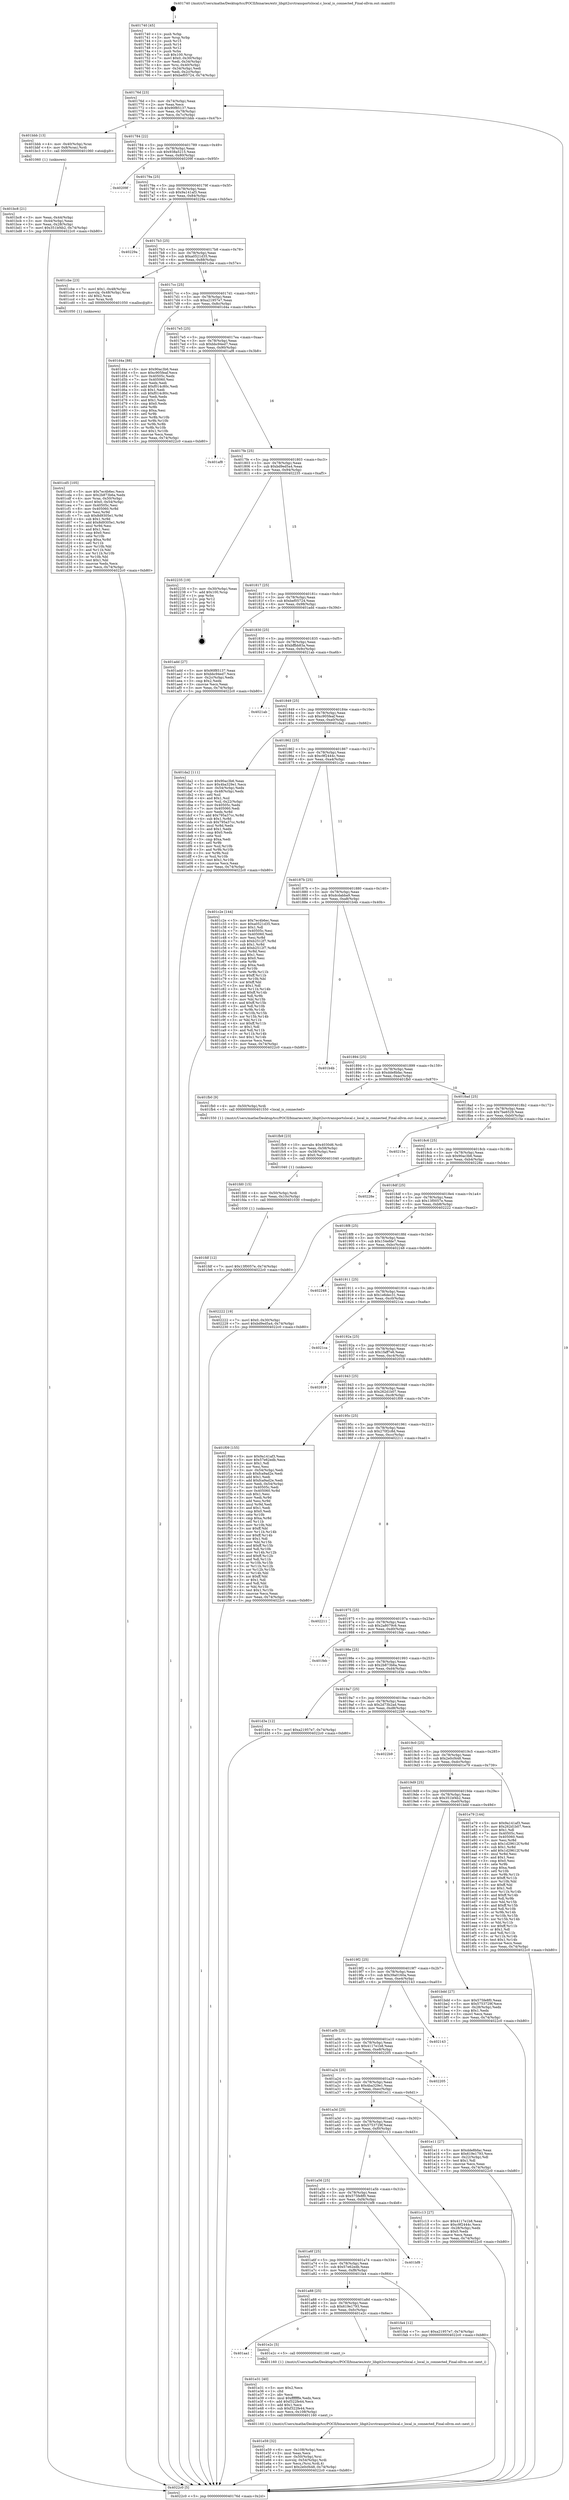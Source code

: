 digraph "0x401740" {
  label = "0x401740 (/mnt/c/Users/mathe/Desktop/tcc/POCII/binaries/extr_libgit2srctransportslocal.c_local_is_connected_Final-ollvm.out::main(0))"
  labelloc = "t"
  node[shape=record]

  Entry [label="",width=0.3,height=0.3,shape=circle,fillcolor=black,style=filled]
  "0x40176d" [label="{
     0x40176d [23]\l
     | [instrs]\l
     &nbsp;&nbsp;0x40176d \<+3\>: mov -0x74(%rbp),%eax\l
     &nbsp;&nbsp;0x401770 \<+2\>: mov %eax,%ecx\l
     &nbsp;&nbsp;0x401772 \<+6\>: sub $0x90f85137,%ecx\l
     &nbsp;&nbsp;0x401778 \<+3\>: mov %eax,-0x78(%rbp)\l
     &nbsp;&nbsp;0x40177b \<+3\>: mov %ecx,-0x7c(%rbp)\l
     &nbsp;&nbsp;0x40177e \<+6\>: je 0000000000401bbb \<main+0x47b\>\l
  }"]
  "0x401bbb" [label="{
     0x401bbb [13]\l
     | [instrs]\l
     &nbsp;&nbsp;0x401bbb \<+4\>: mov -0x40(%rbp),%rax\l
     &nbsp;&nbsp;0x401bbf \<+4\>: mov 0x8(%rax),%rdi\l
     &nbsp;&nbsp;0x401bc3 \<+5\>: call 0000000000401060 \<atoi@plt\>\l
     | [calls]\l
     &nbsp;&nbsp;0x401060 \{1\} (unknown)\l
  }"]
  "0x401784" [label="{
     0x401784 [22]\l
     | [instrs]\l
     &nbsp;&nbsp;0x401784 \<+5\>: jmp 0000000000401789 \<main+0x49\>\l
     &nbsp;&nbsp;0x401789 \<+3\>: mov -0x78(%rbp),%eax\l
     &nbsp;&nbsp;0x40178c \<+5\>: sub $0x938a5215,%eax\l
     &nbsp;&nbsp;0x401791 \<+3\>: mov %eax,-0x80(%rbp)\l
     &nbsp;&nbsp;0x401794 \<+6\>: je 000000000040209f \<main+0x95f\>\l
  }"]
  Exit [label="",width=0.3,height=0.3,shape=circle,fillcolor=black,style=filled,peripheries=2]
  "0x40209f" [label="{
     0x40209f\l
  }", style=dashed]
  "0x40179a" [label="{
     0x40179a [25]\l
     | [instrs]\l
     &nbsp;&nbsp;0x40179a \<+5\>: jmp 000000000040179f \<main+0x5f\>\l
     &nbsp;&nbsp;0x40179f \<+3\>: mov -0x78(%rbp),%eax\l
     &nbsp;&nbsp;0x4017a2 \<+5\>: sub $0x9a141af3,%eax\l
     &nbsp;&nbsp;0x4017a7 \<+6\>: mov %eax,-0x84(%rbp)\l
     &nbsp;&nbsp;0x4017ad \<+6\>: je 000000000040229a \<main+0xb5a\>\l
  }"]
  "0x401fdf" [label="{
     0x401fdf [12]\l
     | [instrs]\l
     &nbsp;&nbsp;0x401fdf \<+7\>: movl $0x13f0057e,-0x74(%rbp)\l
     &nbsp;&nbsp;0x401fe6 \<+5\>: jmp 00000000004022c0 \<main+0xb80\>\l
  }"]
  "0x40229a" [label="{
     0x40229a\l
  }", style=dashed]
  "0x4017b3" [label="{
     0x4017b3 [25]\l
     | [instrs]\l
     &nbsp;&nbsp;0x4017b3 \<+5\>: jmp 00000000004017b8 \<main+0x78\>\l
     &nbsp;&nbsp;0x4017b8 \<+3\>: mov -0x78(%rbp),%eax\l
     &nbsp;&nbsp;0x4017bb \<+5\>: sub $0xa0521d35,%eax\l
     &nbsp;&nbsp;0x4017c0 \<+6\>: mov %eax,-0x88(%rbp)\l
     &nbsp;&nbsp;0x4017c6 \<+6\>: je 0000000000401cbe \<main+0x57e\>\l
  }"]
  "0x401fd0" [label="{
     0x401fd0 [15]\l
     | [instrs]\l
     &nbsp;&nbsp;0x401fd0 \<+4\>: mov -0x50(%rbp),%rdi\l
     &nbsp;&nbsp;0x401fd4 \<+6\>: mov %eax,-0x10c(%rbp)\l
     &nbsp;&nbsp;0x401fda \<+5\>: call 0000000000401030 \<free@plt\>\l
     | [calls]\l
     &nbsp;&nbsp;0x401030 \{1\} (unknown)\l
  }"]
  "0x401cbe" [label="{
     0x401cbe [23]\l
     | [instrs]\l
     &nbsp;&nbsp;0x401cbe \<+7\>: movl $0x1,-0x48(%rbp)\l
     &nbsp;&nbsp;0x401cc5 \<+4\>: movslq -0x48(%rbp),%rax\l
     &nbsp;&nbsp;0x401cc9 \<+4\>: shl $0x2,%rax\l
     &nbsp;&nbsp;0x401ccd \<+3\>: mov %rax,%rdi\l
     &nbsp;&nbsp;0x401cd0 \<+5\>: call 0000000000401050 \<malloc@plt\>\l
     | [calls]\l
     &nbsp;&nbsp;0x401050 \{1\} (unknown)\l
  }"]
  "0x4017cc" [label="{
     0x4017cc [25]\l
     | [instrs]\l
     &nbsp;&nbsp;0x4017cc \<+5\>: jmp 00000000004017d1 \<main+0x91\>\l
     &nbsp;&nbsp;0x4017d1 \<+3\>: mov -0x78(%rbp),%eax\l
     &nbsp;&nbsp;0x4017d4 \<+5\>: sub $0xa21957e7,%eax\l
     &nbsp;&nbsp;0x4017d9 \<+6\>: mov %eax,-0x8c(%rbp)\l
     &nbsp;&nbsp;0x4017df \<+6\>: je 0000000000401d4a \<main+0x60a\>\l
  }"]
  "0x401fb9" [label="{
     0x401fb9 [23]\l
     | [instrs]\l
     &nbsp;&nbsp;0x401fb9 \<+10\>: movabs $0x4030d6,%rdi\l
     &nbsp;&nbsp;0x401fc3 \<+3\>: mov %eax,-0x58(%rbp)\l
     &nbsp;&nbsp;0x401fc6 \<+3\>: mov -0x58(%rbp),%esi\l
     &nbsp;&nbsp;0x401fc9 \<+2\>: mov $0x0,%al\l
     &nbsp;&nbsp;0x401fcb \<+5\>: call 0000000000401040 \<printf@plt\>\l
     | [calls]\l
     &nbsp;&nbsp;0x401040 \{1\} (unknown)\l
  }"]
  "0x401d4a" [label="{
     0x401d4a [88]\l
     | [instrs]\l
     &nbsp;&nbsp;0x401d4a \<+5\>: mov $0x90ac3b6,%eax\l
     &nbsp;&nbsp;0x401d4f \<+5\>: mov $0xc905feaf,%ecx\l
     &nbsp;&nbsp;0x401d54 \<+7\>: mov 0x40505c,%edx\l
     &nbsp;&nbsp;0x401d5b \<+7\>: mov 0x405060,%esi\l
     &nbsp;&nbsp;0x401d62 \<+2\>: mov %edx,%edi\l
     &nbsp;&nbsp;0x401d64 \<+6\>: add $0xf014c80c,%edi\l
     &nbsp;&nbsp;0x401d6a \<+3\>: sub $0x1,%edi\l
     &nbsp;&nbsp;0x401d6d \<+6\>: sub $0xf014c80c,%edi\l
     &nbsp;&nbsp;0x401d73 \<+3\>: imul %edi,%edx\l
     &nbsp;&nbsp;0x401d76 \<+3\>: and $0x1,%edx\l
     &nbsp;&nbsp;0x401d79 \<+3\>: cmp $0x0,%edx\l
     &nbsp;&nbsp;0x401d7c \<+4\>: sete %r8b\l
     &nbsp;&nbsp;0x401d80 \<+3\>: cmp $0xa,%esi\l
     &nbsp;&nbsp;0x401d83 \<+4\>: setl %r9b\l
     &nbsp;&nbsp;0x401d87 \<+3\>: mov %r8b,%r10b\l
     &nbsp;&nbsp;0x401d8a \<+3\>: and %r9b,%r10b\l
     &nbsp;&nbsp;0x401d8d \<+3\>: xor %r9b,%r8b\l
     &nbsp;&nbsp;0x401d90 \<+3\>: or %r8b,%r10b\l
     &nbsp;&nbsp;0x401d93 \<+4\>: test $0x1,%r10b\l
     &nbsp;&nbsp;0x401d97 \<+3\>: cmovne %ecx,%eax\l
     &nbsp;&nbsp;0x401d9a \<+3\>: mov %eax,-0x74(%rbp)\l
     &nbsp;&nbsp;0x401d9d \<+5\>: jmp 00000000004022c0 \<main+0xb80\>\l
  }"]
  "0x4017e5" [label="{
     0x4017e5 [25]\l
     | [instrs]\l
     &nbsp;&nbsp;0x4017e5 \<+5\>: jmp 00000000004017ea \<main+0xaa\>\l
     &nbsp;&nbsp;0x4017ea \<+3\>: mov -0x78(%rbp),%eax\l
     &nbsp;&nbsp;0x4017ed \<+5\>: sub $0xbbc94ed7,%eax\l
     &nbsp;&nbsp;0x4017f2 \<+6\>: mov %eax,-0x90(%rbp)\l
     &nbsp;&nbsp;0x4017f8 \<+6\>: je 0000000000401af8 \<main+0x3b8\>\l
  }"]
  "0x401e59" [label="{
     0x401e59 [32]\l
     | [instrs]\l
     &nbsp;&nbsp;0x401e59 \<+6\>: mov -0x108(%rbp),%ecx\l
     &nbsp;&nbsp;0x401e5f \<+3\>: imul %eax,%ecx\l
     &nbsp;&nbsp;0x401e62 \<+4\>: mov -0x50(%rbp),%rsi\l
     &nbsp;&nbsp;0x401e66 \<+4\>: movslq -0x54(%rbp),%rdi\l
     &nbsp;&nbsp;0x401e6a \<+3\>: mov %ecx,(%rsi,%rdi,4)\l
     &nbsp;&nbsp;0x401e6d \<+7\>: movl $0x2e0cf448,-0x74(%rbp)\l
     &nbsp;&nbsp;0x401e74 \<+5\>: jmp 00000000004022c0 \<main+0xb80\>\l
  }"]
  "0x401af8" [label="{
     0x401af8\l
  }", style=dashed]
  "0x4017fe" [label="{
     0x4017fe [25]\l
     | [instrs]\l
     &nbsp;&nbsp;0x4017fe \<+5\>: jmp 0000000000401803 \<main+0xc3\>\l
     &nbsp;&nbsp;0x401803 \<+3\>: mov -0x78(%rbp),%eax\l
     &nbsp;&nbsp;0x401806 \<+5\>: sub $0xbd9ed5a4,%eax\l
     &nbsp;&nbsp;0x40180b \<+6\>: mov %eax,-0x94(%rbp)\l
     &nbsp;&nbsp;0x401811 \<+6\>: je 0000000000402235 \<main+0xaf5\>\l
  }"]
  "0x401e31" [label="{
     0x401e31 [40]\l
     | [instrs]\l
     &nbsp;&nbsp;0x401e31 \<+5\>: mov $0x2,%ecx\l
     &nbsp;&nbsp;0x401e36 \<+1\>: cltd\l
     &nbsp;&nbsp;0x401e37 \<+2\>: idiv %ecx\l
     &nbsp;&nbsp;0x401e39 \<+6\>: imul $0xfffffffe,%edx,%ecx\l
     &nbsp;&nbsp;0x401e3f \<+6\>: add $0xf322fe44,%ecx\l
     &nbsp;&nbsp;0x401e45 \<+3\>: add $0x1,%ecx\l
     &nbsp;&nbsp;0x401e48 \<+6\>: sub $0xf322fe44,%ecx\l
     &nbsp;&nbsp;0x401e4e \<+6\>: mov %ecx,-0x108(%rbp)\l
     &nbsp;&nbsp;0x401e54 \<+5\>: call 0000000000401160 \<next_i\>\l
     | [calls]\l
     &nbsp;&nbsp;0x401160 \{1\} (/mnt/c/Users/mathe/Desktop/tcc/POCII/binaries/extr_libgit2srctransportslocal.c_local_is_connected_Final-ollvm.out::next_i)\l
  }"]
  "0x402235" [label="{
     0x402235 [19]\l
     | [instrs]\l
     &nbsp;&nbsp;0x402235 \<+3\>: mov -0x30(%rbp),%eax\l
     &nbsp;&nbsp;0x402238 \<+7\>: add $0x100,%rsp\l
     &nbsp;&nbsp;0x40223f \<+1\>: pop %rbx\l
     &nbsp;&nbsp;0x402240 \<+2\>: pop %r12\l
     &nbsp;&nbsp;0x402242 \<+2\>: pop %r14\l
     &nbsp;&nbsp;0x402244 \<+2\>: pop %r15\l
     &nbsp;&nbsp;0x402246 \<+1\>: pop %rbp\l
     &nbsp;&nbsp;0x402247 \<+1\>: ret\l
  }"]
  "0x401817" [label="{
     0x401817 [25]\l
     | [instrs]\l
     &nbsp;&nbsp;0x401817 \<+5\>: jmp 000000000040181c \<main+0xdc\>\l
     &nbsp;&nbsp;0x40181c \<+3\>: mov -0x78(%rbp),%eax\l
     &nbsp;&nbsp;0x40181f \<+5\>: sub $0xbef05724,%eax\l
     &nbsp;&nbsp;0x401824 \<+6\>: mov %eax,-0x98(%rbp)\l
     &nbsp;&nbsp;0x40182a \<+6\>: je 0000000000401add \<main+0x39d\>\l
  }"]
  "0x401aa1" [label="{
     0x401aa1\l
  }", style=dashed]
  "0x401add" [label="{
     0x401add [27]\l
     | [instrs]\l
     &nbsp;&nbsp;0x401add \<+5\>: mov $0x90f85137,%eax\l
     &nbsp;&nbsp;0x401ae2 \<+5\>: mov $0xbbc94ed7,%ecx\l
     &nbsp;&nbsp;0x401ae7 \<+3\>: mov -0x2c(%rbp),%edx\l
     &nbsp;&nbsp;0x401aea \<+3\>: cmp $0x2,%edx\l
     &nbsp;&nbsp;0x401aed \<+3\>: cmovne %ecx,%eax\l
     &nbsp;&nbsp;0x401af0 \<+3\>: mov %eax,-0x74(%rbp)\l
     &nbsp;&nbsp;0x401af3 \<+5\>: jmp 00000000004022c0 \<main+0xb80\>\l
  }"]
  "0x401830" [label="{
     0x401830 [25]\l
     | [instrs]\l
     &nbsp;&nbsp;0x401830 \<+5\>: jmp 0000000000401835 \<main+0xf5\>\l
     &nbsp;&nbsp;0x401835 \<+3\>: mov -0x78(%rbp),%eax\l
     &nbsp;&nbsp;0x401838 \<+5\>: sub $0xbffbb83a,%eax\l
     &nbsp;&nbsp;0x40183d \<+6\>: mov %eax,-0x9c(%rbp)\l
     &nbsp;&nbsp;0x401843 \<+6\>: je 00000000004021ab \<main+0xa6b\>\l
  }"]
  "0x4022c0" [label="{
     0x4022c0 [5]\l
     | [instrs]\l
     &nbsp;&nbsp;0x4022c0 \<+5\>: jmp 000000000040176d \<main+0x2d\>\l
  }"]
  "0x401740" [label="{
     0x401740 [45]\l
     | [instrs]\l
     &nbsp;&nbsp;0x401740 \<+1\>: push %rbp\l
     &nbsp;&nbsp;0x401741 \<+3\>: mov %rsp,%rbp\l
     &nbsp;&nbsp;0x401744 \<+2\>: push %r15\l
     &nbsp;&nbsp;0x401746 \<+2\>: push %r14\l
     &nbsp;&nbsp;0x401748 \<+2\>: push %r12\l
     &nbsp;&nbsp;0x40174a \<+1\>: push %rbx\l
     &nbsp;&nbsp;0x40174b \<+7\>: sub $0x100,%rsp\l
     &nbsp;&nbsp;0x401752 \<+7\>: movl $0x0,-0x30(%rbp)\l
     &nbsp;&nbsp;0x401759 \<+3\>: mov %edi,-0x34(%rbp)\l
     &nbsp;&nbsp;0x40175c \<+4\>: mov %rsi,-0x40(%rbp)\l
     &nbsp;&nbsp;0x401760 \<+3\>: mov -0x34(%rbp),%edi\l
     &nbsp;&nbsp;0x401763 \<+3\>: mov %edi,-0x2c(%rbp)\l
     &nbsp;&nbsp;0x401766 \<+7\>: movl $0xbef05724,-0x74(%rbp)\l
  }"]
  "0x401bc8" [label="{
     0x401bc8 [21]\l
     | [instrs]\l
     &nbsp;&nbsp;0x401bc8 \<+3\>: mov %eax,-0x44(%rbp)\l
     &nbsp;&nbsp;0x401bcb \<+3\>: mov -0x44(%rbp),%eax\l
     &nbsp;&nbsp;0x401bce \<+3\>: mov %eax,-0x28(%rbp)\l
     &nbsp;&nbsp;0x401bd1 \<+7\>: movl $0x351bf4b2,-0x74(%rbp)\l
     &nbsp;&nbsp;0x401bd8 \<+5\>: jmp 00000000004022c0 \<main+0xb80\>\l
  }"]
  "0x401e2c" [label="{
     0x401e2c [5]\l
     | [instrs]\l
     &nbsp;&nbsp;0x401e2c \<+5\>: call 0000000000401160 \<next_i\>\l
     | [calls]\l
     &nbsp;&nbsp;0x401160 \{1\} (/mnt/c/Users/mathe/Desktop/tcc/POCII/binaries/extr_libgit2srctransportslocal.c_local_is_connected_Final-ollvm.out::next_i)\l
  }"]
  "0x4021ab" [label="{
     0x4021ab\l
  }", style=dashed]
  "0x401849" [label="{
     0x401849 [25]\l
     | [instrs]\l
     &nbsp;&nbsp;0x401849 \<+5\>: jmp 000000000040184e \<main+0x10e\>\l
     &nbsp;&nbsp;0x40184e \<+3\>: mov -0x78(%rbp),%eax\l
     &nbsp;&nbsp;0x401851 \<+5\>: sub $0xc905feaf,%eax\l
     &nbsp;&nbsp;0x401856 \<+6\>: mov %eax,-0xa0(%rbp)\l
     &nbsp;&nbsp;0x40185c \<+6\>: je 0000000000401da2 \<main+0x662\>\l
  }"]
  "0x401a88" [label="{
     0x401a88 [25]\l
     | [instrs]\l
     &nbsp;&nbsp;0x401a88 \<+5\>: jmp 0000000000401a8d \<main+0x34d\>\l
     &nbsp;&nbsp;0x401a8d \<+3\>: mov -0x78(%rbp),%eax\l
     &nbsp;&nbsp;0x401a90 \<+5\>: sub $0x619e1793,%eax\l
     &nbsp;&nbsp;0x401a95 \<+6\>: mov %eax,-0xfc(%rbp)\l
     &nbsp;&nbsp;0x401a9b \<+6\>: je 0000000000401e2c \<main+0x6ec\>\l
  }"]
  "0x401da2" [label="{
     0x401da2 [111]\l
     | [instrs]\l
     &nbsp;&nbsp;0x401da2 \<+5\>: mov $0x90ac3b6,%eax\l
     &nbsp;&nbsp;0x401da7 \<+5\>: mov $0x4ba329e1,%ecx\l
     &nbsp;&nbsp;0x401dac \<+3\>: mov -0x54(%rbp),%edx\l
     &nbsp;&nbsp;0x401daf \<+3\>: cmp -0x48(%rbp),%edx\l
     &nbsp;&nbsp;0x401db2 \<+4\>: setl %sil\l
     &nbsp;&nbsp;0x401db6 \<+4\>: and $0x1,%sil\l
     &nbsp;&nbsp;0x401dba \<+4\>: mov %sil,-0x22(%rbp)\l
     &nbsp;&nbsp;0x401dbe \<+7\>: mov 0x40505c,%edx\l
     &nbsp;&nbsp;0x401dc5 \<+7\>: mov 0x405060,%edi\l
     &nbsp;&nbsp;0x401dcc \<+3\>: mov %edx,%r8d\l
     &nbsp;&nbsp;0x401dcf \<+7\>: add $0x795a37cc,%r8d\l
     &nbsp;&nbsp;0x401dd6 \<+4\>: sub $0x1,%r8d\l
     &nbsp;&nbsp;0x401dda \<+7\>: sub $0x795a37cc,%r8d\l
     &nbsp;&nbsp;0x401de1 \<+4\>: imul %r8d,%edx\l
     &nbsp;&nbsp;0x401de5 \<+3\>: and $0x1,%edx\l
     &nbsp;&nbsp;0x401de8 \<+3\>: cmp $0x0,%edx\l
     &nbsp;&nbsp;0x401deb \<+4\>: sete %sil\l
     &nbsp;&nbsp;0x401def \<+3\>: cmp $0xa,%edi\l
     &nbsp;&nbsp;0x401df2 \<+4\>: setl %r9b\l
     &nbsp;&nbsp;0x401df6 \<+3\>: mov %sil,%r10b\l
     &nbsp;&nbsp;0x401df9 \<+3\>: and %r9b,%r10b\l
     &nbsp;&nbsp;0x401dfc \<+3\>: xor %r9b,%sil\l
     &nbsp;&nbsp;0x401dff \<+3\>: or %sil,%r10b\l
     &nbsp;&nbsp;0x401e02 \<+4\>: test $0x1,%r10b\l
     &nbsp;&nbsp;0x401e06 \<+3\>: cmovne %ecx,%eax\l
     &nbsp;&nbsp;0x401e09 \<+3\>: mov %eax,-0x74(%rbp)\l
     &nbsp;&nbsp;0x401e0c \<+5\>: jmp 00000000004022c0 \<main+0xb80\>\l
  }"]
  "0x401862" [label="{
     0x401862 [25]\l
     | [instrs]\l
     &nbsp;&nbsp;0x401862 \<+5\>: jmp 0000000000401867 \<main+0x127\>\l
     &nbsp;&nbsp;0x401867 \<+3\>: mov -0x78(%rbp),%eax\l
     &nbsp;&nbsp;0x40186a \<+5\>: sub $0xc9f2444c,%eax\l
     &nbsp;&nbsp;0x40186f \<+6\>: mov %eax,-0xa4(%rbp)\l
     &nbsp;&nbsp;0x401875 \<+6\>: je 0000000000401c2e \<main+0x4ee\>\l
  }"]
  "0x401fa4" [label="{
     0x401fa4 [12]\l
     | [instrs]\l
     &nbsp;&nbsp;0x401fa4 \<+7\>: movl $0xa21957e7,-0x74(%rbp)\l
     &nbsp;&nbsp;0x401fab \<+5\>: jmp 00000000004022c0 \<main+0xb80\>\l
  }"]
  "0x401c2e" [label="{
     0x401c2e [144]\l
     | [instrs]\l
     &nbsp;&nbsp;0x401c2e \<+5\>: mov $0x7ec4b6ec,%eax\l
     &nbsp;&nbsp;0x401c33 \<+5\>: mov $0xa0521d35,%ecx\l
     &nbsp;&nbsp;0x401c38 \<+2\>: mov $0x1,%dl\l
     &nbsp;&nbsp;0x401c3a \<+7\>: mov 0x40505c,%esi\l
     &nbsp;&nbsp;0x401c41 \<+7\>: mov 0x405060,%edi\l
     &nbsp;&nbsp;0x401c48 \<+3\>: mov %esi,%r8d\l
     &nbsp;&nbsp;0x401c4b \<+7\>: sub $0xb2512f7,%r8d\l
     &nbsp;&nbsp;0x401c52 \<+4\>: sub $0x1,%r8d\l
     &nbsp;&nbsp;0x401c56 \<+7\>: add $0xb2512f7,%r8d\l
     &nbsp;&nbsp;0x401c5d \<+4\>: imul %r8d,%esi\l
     &nbsp;&nbsp;0x401c61 \<+3\>: and $0x1,%esi\l
     &nbsp;&nbsp;0x401c64 \<+3\>: cmp $0x0,%esi\l
     &nbsp;&nbsp;0x401c67 \<+4\>: sete %r9b\l
     &nbsp;&nbsp;0x401c6b \<+3\>: cmp $0xa,%edi\l
     &nbsp;&nbsp;0x401c6e \<+4\>: setl %r10b\l
     &nbsp;&nbsp;0x401c72 \<+3\>: mov %r9b,%r11b\l
     &nbsp;&nbsp;0x401c75 \<+4\>: xor $0xff,%r11b\l
     &nbsp;&nbsp;0x401c79 \<+3\>: mov %r10b,%bl\l
     &nbsp;&nbsp;0x401c7c \<+3\>: xor $0xff,%bl\l
     &nbsp;&nbsp;0x401c7f \<+3\>: xor $0x1,%dl\l
     &nbsp;&nbsp;0x401c82 \<+3\>: mov %r11b,%r14b\l
     &nbsp;&nbsp;0x401c85 \<+4\>: and $0xff,%r14b\l
     &nbsp;&nbsp;0x401c89 \<+3\>: and %dl,%r9b\l
     &nbsp;&nbsp;0x401c8c \<+3\>: mov %bl,%r15b\l
     &nbsp;&nbsp;0x401c8f \<+4\>: and $0xff,%r15b\l
     &nbsp;&nbsp;0x401c93 \<+3\>: and %dl,%r10b\l
     &nbsp;&nbsp;0x401c96 \<+3\>: or %r9b,%r14b\l
     &nbsp;&nbsp;0x401c99 \<+3\>: or %r10b,%r15b\l
     &nbsp;&nbsp;0x401c9c \<+3\>: xor %r15b,%r14b\l
     &nbsp;&nbsp;0x401c9f \<+3\>: or %bl,%r11b\l
     &nbsp;&nbsp;0x401ca2 \<+4\>: xor $0xff,%r11b\l
     &nbsp;&nbsp;0x401ca6 \<+3\>: or $0x1,%dl\l
     &nbsp;&nbsp;0x401ca9 \<+3\>: and %dl,%r11b\l
     &nbsp;&nbsp;0x401cac \<+3\>: or %r11b,%r14b\l
     &nbsp;&nbsp;0x401caf \<+4\>: test $0x1,%r14b\l
     &nbsp;&nbsp;0x401cb3 \<+3\>: cmovne %ecx,%eax\l
     &nbsp;&nbsp;0x401cb6 \<+3\>: mov %eax,-0x74(%rbp)\l
     &nbsp;&nbsp;0x401cb9 \<+5\>: jmp 00000000004022c0 \<main+0xb80\>\l
  }"]
  "0x40187b" [label="{
     0x40187b [25]\l
     | [instrs]\l
     &nbsp;&nbsp;0x40187b \<+5\>: jmp 0000000000401880 \<main+0x140\>\l
     &nbsp;&nbsp;0x401880 \<+3\>: mov -0x78(%rbp),%eax\l
     &nbsp;&nbsp;0x401883 \<+5\>: sub $0xdcdabba9,%eax\l
     &nbsp;&nbsp;0x401888 \<+6\>: mov %eax,-0xa8(%rbp)\l
     &nbsp;&nbsp;0x40188e \<+6\>: je 0000000000401b4b \<main+0x40b\>\l
  }"]
  "0x401a6f" [label="{
     0x401a6f [25]\l
     | [instrs]\l
     &nbsp;&nbsp;0x401a6f \<+5\>: jmp 0000000000401a74 \<main+0x334\>\l
     &nbsp;&nbsp;0x401a74 \<+3\>: mov -0x78(%rbp),%eax\l
     &nbsp;&nbsp;0x401a77 \<+5\>: sub $0x57e62edb,%eax\l
     &nbsp;&nbsp;0x401a7c \<+6\>: mov %eax,-0xf8(%rbp)\l
     &nbsp;&nbsp;0x401a82 \<+6\>: je 0000000000401fa4 \<main+0x864\>\l
  }"]
  "0x401b4b" [label="{
     0x401b4b\l
  }", style=dashed]
  "0x401894" [label="{
     0x401894 [25]\l
     | [instrs]\l
     &nbsp;&nbsp;0x401894 \<+5\>: jmp 0000000000401899 \<main+0x159\>\l
     &nbsp;&nbsp;0x401899 \<+3\>: mov -0x78(%rbp),%eax\l
     &nbsp;&nbsp;0x40189c \<+5\>: sub $0xdde8bfac,%eax\l
     &nbsp;&nbsp;0x4018a1 \<+6\>: mov %eax,-0xac(%rbp)\l
     &nbsp;&nbsp;0x4018a7 \<+6\>: je 0000000000401fb0 \<main+0x870\>\l
  }"]
  "0x401bf8" [label="{
     0x401bf8\l
  }", style=dashed]
  "0x401fb0" [label="{
     0x401fb0 [9]\l
     | [instrs]\l
     &nbsp;&nbsp;0x401fb0 \<+4\>: mov -0x50(%rbp),%rdi\l
     &nbsp;&nbsp;0x401fb4 \<+5\>: call 0000000000401550 \<local_is_connected\>\l
     | [calls]\l
     &nbsp;&nbsp;0x401550 \{1\} (/mnt/c/Users/mathe/Desktop/tcc/POCII/binaries/extr_libgit2srctransportslocal.c_local_is_connected_Final-ollvm.out::local_is_connected)\l
  }"]
  "0x4018ad" [label="{
     0x4018ad [25]\l
     | [instrs]\l
     &nbsp;&nbsp;0x4018ad \<+5\>: jmp 00000000004018b2 \<main+0x172\>\l
     &nbsp;&nbsp;0x4018b2 \<+3\>: mov -0x78(%rbp),%eax\l
     &nbsp;&nbsp;0x4018b5 \<+5\>: sub $0x7be6529,%eax\l
     &nbsp;&nbsp;0x4018ba \<+6\>: mov %eax,-0xb0(%rbp)\l
     &nbsp;&nbsp;0x4018c0 \<+6\>: je 000000000040215e \<main+0xa1e\>\l
  }"]
  "0x401cd5" [label="{
     0x401cd5 [105]\l
     | [instrs]\l
     &nbsp;&nbsp;0x401cd5 \<+5\>: mov $0x7ec4b6ec,%ecx\l
     &nbsp;&nbsp;0x401cda \<+5\>: mov $0x2b873b6a,%edx\l
     &nbsp;&nbsp;0x401cdf \<+4\>: mov %rax,-0x50(%rbp)\l
     &nbsp;&nbsp;0x401ce3 \<+7\>: movl $0x0,-0x54(%rbp)\l
     &nbsp;&nbsp;0x401cea \<+7\>: mov 0x40505c,%esi\l
     &nbsp;&nbsp;0x401cf1 \<+8\>: mov 0x405060,%r8d\l
     &nbsp;&nbsp;0x401cf9 \<+3\>: mov %esi,%r9d\l
     &nbsp;&nbsp;0x401cfc \<+7\>: sub $0x8d9305e1,%r9d\l
     &nbsp;&nbsp;0x401d03 \<+4\>: sub $0x1,%r9d\l
     &nbsp;&nbsp;0x401d07 \<+7\>: add $0x8d9305e1,%r9d\l
     &nbsp;&nbsp;0x401d0e \<+4\>: imul %r9d,%esi\l
     &nbsp;&nbsp;0x401d12 \<+3\>: and $0x1,%esi\l
     &nbsp;&nbsp;0x401d15 \<+3\>: cmp $0x0,%esi\l
     &nbsp;&nbsp;0x401d18 \<+4\>: sete %r10b\l
     &nbsp;&nbsp;0x401d1c \<+4\>: cmp $0xa,%r8d\l
     &nbsp;&nbsp;0x401d20 \<+4\>: setl %r11b\l
     &nbsp;&nbsp;0x401d24 \<+3\>: mov %r10b,%bl\l
     &nbsp;&nbsp;0x401d27 \<+3\>: and %r11b,%bl\l
     &nbsp;&nbsp;0x401d2a \<+3\>: xor %r11b,%r10b\l
     &nbsp;&nbsp;0x401d2d \<+3\>: or %r10b,%bl\l
     &nbsp;&nbsp;0x401d30 \<+3\>: test $0x1,%bl\l
     &nbsp;&nbsp;0x401d33 \<+3\>: cmovne %edx,%ecx\l
     &nbsp;&nbsp;0x401d36 \<+3\>: mov %ecx,-0x74(%rbp)\l
     &nbsp;&nbsp;0x401d39 \<+5\>: jmp 00000000004022c0 \<main+0xb80\>\l
  }"]
  "0x40215e" [label="{
     0x40215e\l
  }", style=dashed]
  "0x4018c6" [label="{
     0x4018c6 [25]\l
     | [instrs]\l
     &nbsp;&nbsp;0x4018c6 \<+5\>: jmp 00000000004018cb \<main+0x18b\>\l
     &nbsp;&nbsp;0x4018cb \<+3\>: mov -0x78(%rbp),%eax\l
     &nbsp;&nbsp;0x4018ce \<+5\>: sub $0x90ac3b6,%eax\l
     &nbsp;&nbsp;0x4018d3 \<+6\>: mov %eax,-0xb4(%rbp)\l
     &nbsp;&nbsp;0x4018d9 \<+6\>: je 000000000040228e \<main+0xb4e\>\l
  }"]
  "0x401a56" [label="{
     0x401a56 [25]\l
     | [instrs]\l
     &nbsp;&nbsp;0x401a56 \<+5\>: jmp 0000000000401a5b \<main+0x31b\>\l
     &nbsp;&nbsp;0x401a5b \<+3\>: mov -0x78(%rbp),%eax\l
     &nbsp;&nbsp;0x401a5e \<+5\>: sub $0x575fe8f0,%eax\l
     &nbsp;&nbsp;0x401a63 \<+6\>: mov %eax,-0xf4(%rbp)\l
     &nbsp;&nbsp;0x401a69 \<+6\>: je 0000000000401bf8 \<main+0x4b8\>\l
  }"]
  "0x40228e" [label="{
     0x40228e\l
  }", style=dashed]
  "0x4018df" [label="{
     0x4018df [25]\l
     | [instrs]\l
     &nbsp;&nbsp;0x4018df \<+5\>: jmp 00000000004018e4 \<main+0x1a4\>\l
     &nbsp;&nbsp;0x4018e4 \<+3\>: mov -0x78(%rbp),%eax\l
     &nbsp;&nbsp;0x4018e7 \<+5\>: sub $0x13f0057e,%eax\l
     &nbsp;&nbsp;0x4018ec \<+6\>: mov %eax,-0xb8(%rbp)\l
     &nbsp;&nbsp;0x4018f2 \<+6\>: je 0000000000402222 \<main+0xae2\>\l
  }"]
  "0x401c13" [label="{
     0x401c13 [27]\l
     | [instrs]\l
     &nbsp;&nbsp;0x401c13 \<+5\>: mov $0x4117e1b8,%eax\l
     &nbsp;&nbsp;0x401c18 \<+5\>: mov $0xc9f2444c,%ecx\l
     &nbsp;&nbsp;0x401c1d \<+3\>: mov -0x28(%rbp),%edx\l
     &nbsp;&nbsp;0x401c20 \<+3\>: cmp $0x0,%edx\l
     &nbsp;&nbsp;0x401c23 \<+3\>: cmove %ecx,%eax\l
     &nbsp;&nbsp;0x401c26 \<+3\>: mov %eax,-0x74(%rbp)\l
     &nbsp;&nbsp;0x401c29 \<+5\>: jmp 00000000004022c0 \<main+0xb80\>\l
  }"]
  "0x402222" [label="{
     0x402222 [19]\l
     | [instrs]\l
     &nbsp;&nbsp;0x402222 \<+7\>: movl $0x0,-0x30(%rbp)\l
     &nbsp;&nbsp;0x402229 \<+7\>: movl $0xbd9ed5a4,-0x74(%rbp)\l
     &nbsp;&nbsp;0x402230 \<+5\>: jmp 00000000004022c0 \<main+0xb80\>\l
  }"]
  "0x4018f8" [label="{
     0x4018f8 [25]\l
     | [instrs]\l
     &nbsp;&nbsp;0x4018f8 \<+5\>: jmp 00000000004018fd \<main+0x1bd\>\l
     &nbsp;&nbsp;0x4018fd \<+3\>: mov -0x78(%rbp),%eax\l
     &nbsp;&nbsp;0x401900 \<+5\>: sub $0x154efde7,%eax\l
     &nbsp;&nbsp;0x401905 \<+6\>: mov %eax,-0xbc(%rbp)\l
     &nbsp;&nbsp;0x40190b \<+6\>: je 0000000000402248 \<main+0xb08\>\l
  }"]
  "0x401a3d" [label="{
     0x401a3d [25]\l
     | [instrs]\l
     &nbsp;&nbsp;0x401a3d \<+5\>: jmp 0000000000401a42 \<main+0x302\>\l
     &nbsp;&nbsp;0x401a42 \<+3\>: mov -0x78(%rbp),%eax\l
     &nbsp;&nbsp;0x401a45 \<+5\>: sub $0x5753729f,%eax\l
     &nbsp;&nbsp;0x401a4a \<+6\>: mov %eax,-0xf0(%rbp)\l
     &nbsp;&nbsp;0x401a50 \<+6\>: je 0000000000401c13 \<main+0x4d3\>\l
  }"]
  "0x402248" [label="{
     0x402248\l
  }", style=dashed]
  "0x401911" [label="{
     0x401911 [25]\l
     | [instrs]\l
     &nbsp;&nbsp;0x401911 \<+5\>: jmp 0000000000401916 \<main+0x1d6\>\l
     &nbsp;&nbsp;0x401916 \<+3\>: mov -0x78(%rbp),%eax\l
     &nbsp;&nbsp;0x401919 \<+5\>: sub $0x1e6dec31,%eax\l
     &nbsp;&nbsp;0x40191e \<+6\>: mov %eax,-0xc0(%rbp)\l
     &nbsp;&nbsp;0x401924 \<+6\>: je 00000000004021ca \<main+0xa8a\>\l
  }"]
  "0x401e11" [label="{
     0x401e11 [27]\l
     | [instrs]\l
     &nbsp;&nbsp;0x401e11 \<+5\>: mov $0xdde8bfac,%eax\l
     &nbsp;&nbsp;0x401e16 \<+5\>: mov $0x619e1793,%ecx\l
     &nbsp;&nbsp;0x401e1b \<+3\>: mov -0x22(%rbp),%dl\l
     &nbsp;&nbsp;0x401e1e \<+3\>: test $0x1,%dl\l
     &nbsp;&nbsp;0x401e21 \<+3\>: cmovne %ecx,%eax\l
     &nbsp;&nbsp;0x401e24 \<+3\>: mov %eax,-0x74(%rbp)\l
     &nbsp;&nbsp;0x401e27 \<+5\>: jmp 00000000004022c0 \<main+0xb80\>\l
  }"]
  "0x4021ca" [label="{
     0x4021ca\l
  }", style=dashed]
  "0x40192a" [label="{
     0x40192a [25]\l
     | [instrs]\l
     &nbsp;&nbsp;0x40192a \<+5\>: jmp 000000000040192f \<main+0x1ef\>\l
     &nbsp;&nbsp;0x40192f \<+3\>: mov -0x78(%rbp),%eax\l
     &nbsp;&nbsp;0x401932 \<+5\>: sub $0x1faff7e6,%eax\l
     &nbsp;&nbsp;0x401937 \<+6\>: mov %eax,-0xc4(%rbp)\l
     &nbsp;&nbsp;0x40193d \<+6\>: je 0000000000402019 \<main+0x8d9\>\l
  }"]
  "0x401a24" [label="{
     0x401a24 [25]\l
     | [instrs]\l
     &nbsp;&nbsp;0x401a24 \<+5\>: jmp 0000000000401a29 \<main+0x2e9\>\l
     &nbsp;&nbsp;0x401a29 \<+3\>: mov -0x78(%rbp),%eax\l
     &nbsp;&nbsp;0x401a2c \<+5\>: sub $0x4ba329e1,%eax\l
     &nbsp;&nbsp;0x401a31 \<+6\>: mov %eax,-0xec(%rbp)\l
     &nbsp;&nbsp;0x401a37 \<+6\>: je 0000000000401e11 \<main+0x6d1\>\l
  }"]
  "0x402019" [label="{
     0x402019\l
  }", style=dashed]
  "0x401943" [label="{
     0x401943 [25]\l
     | [instrs]\l
     &nbsp;&nbsp;0x401943 \<+5\>: jmp 0000000000401948 \<main+0x208\>\l
     &nbsp;&nbsp;0x401948 \<+3\>: mov -0x78(%rbp),%eax\l
     &nbsp;&nbsp;0x40194b \<+5\>: sub $0x262d1b07,%eax\l
     &nbsp;&nbsp;0x401950 \<+6\>: mov %eax,-0xc8(%rbp)\l
     &nbsp;&nbsp;0x401956 \<+6\>: je 0000000000401f09 \<main+0x7c9\>\l
  }"]
  "0x402205" [label="{
     0x402205\l
  }", style=dashed]
  "0x401f09" [label="{
     0x401f09 [155]\l
     | [instrs]\l
     &nbsp;&nbsp;0x401f09 \<+5\>: mov $0x9a141af3,%eax\l
     &nbsp;&nbsp;0x401f0e \<+5\>: mov $0x57e62edb,%ecx\l
     &nbsp;&nbsp;0x401f13 \<+2\>: mov $0x1,%dl\l
     &nbsp;&nbsp;0x401f15 \<+2\>: xor %esi,%esi\l
     &nbsp;&nbsp;0x401f17 \<+3\>: mov -0x54(%rbp),%edi\l
     &nbsp;&nbsp;0x401f1a \<+6\>: sub $0xfca9ad2e,%edi\l
     &nbsp;&nbsp;0x401f20 \<+3\>: add $0x1,%edi\l
     &nbsp;&nbsp;0x401f23 \<+6\>: add $0xfca9ad2e,%edi\l
     &nbsp;&nbsp;0x401f29 \<+3\>: mov %edi,-0x54(%rbp)\l
     &nbsp;&nbsp;0x401f2c \<+7\>: mov 0x40505c,%edi\l
     &nbsp;&nbsp;0x401f33 \<+8\>: mov 0x405060,%r8d\l
     &nbsp;&nbsp;0x401f3b \<+3\>: sub $0x1,%esi\l
     &nbsp;&nbsp;0x401f3e \<+3\>: mov %edi,%r9d\l
     &nbsp;&nbsp;0x401f41 \<+3\>: add %esi,%r9d\l
     &nbsp;&nbsp;0x401f44 \<+4\>: imul %r9d,%edi\l
     &nbsp;&nbsp;0x401f48 \<+3\>: and $0x1,%edi\l
     &nbsp;&nbsp;0x401f4b \<+3\>: cmp $0x0,%edi\l
     &nbsp;&nbsp;0x401f4e \<+4\>: sete %r10b\l
     &nbsp;&nbsp;0x401f52 \<+4\>: cmp $0xa,%r8d\l
     &nbsp;&nbsp;0x401f56 \<+4\>: setl %r11b\l
     &nbsp;&nbsp;0x401f5a \<+3\>: mov %r10b,%bl\l
     &nbsp;&nbsp;0x401f5d \<+3\>: xor $0xff,%bl\l
     &nbsp;&nbsp;0x401f60 \<+3\>: mov %r11b,%r14b\l
     &nbsp;&nbsp;0x401f63 \<+4\>: xor $0xff,%r14b\l
     &nbsp;&nbsp;0x401f67 \<+3\>: xor $0x1,%dl\l
     &nbsp;&nbsp;0x401f6a \<+3\>: mov %bl,%r15b\l
     &nbsp;&nbsp;0x401f6d \<+4\>: and $0xff,%r15b\l
     &nbsp;&nbsp;0x401f71 \<+3\>: and %dl,%r10b\l
     &nbsp;&nbsp;0x401f74 \<+3\>: mov %r14b,%r12b\l
     &nbsp;&nbsp;0x401f77 \<+4\>: and $0xff,%r12b\l
     &nbsp;&nbsp;0x401f7b \<+3\>: and %dl,%r11b\l
     &nbsp;&nbsp;0x401f7e \<+3\>: or %r10b,%r15b\l
     &nbsp;&nbsp;0x401f81 \<+3\>: or %r11b,%r12b\l
     &nbsp;&nbsp;0x401f84 \<+3\>: xor %r12b,%r15b\l
     &nbsp;&nbsp;0x401f87 \<+3\>: or %r14b,%bl\l
     &nbsp;&nbsp;0x401f8a \<+3\>: xor $0xff,%bl\l
     &nbsp;&nbsp;0x401f8d \<+3\>: or $0x1,%dl\l
     &nbsp;&nbsp;0x401f90 \<+2\>: and %dl,%bl\l
     &nbsp;&nbsp;0x401f92 \<+3\>: or %bl,%r15b\l
     &nbsp;&nbsp;0x401f95 \<+4\>: test $0x1,%r15b\l
     &nbsp;&nbsp;0x401f99 \<+3\>: cmovne %ecx,%eax\l
     &nbsp;&nbsp;0x401f9c \<+3\>: mov %eax,-0x74(%rbp)\l
     &nbsp;&nbsp;0x401f9f \<+5\>: jmp 00000000004022c0 \<main+0xb80\>\l
  }"]
  "0x40195c" [label="{
     0x40195c [25]\l
     | [instrs]\l
     &nbsp;&nbsp;0x40195c \<+5\>: jmp 0000000000401961 \<main+0x221\>\l
     &nbsp;&nbsp;0x401961 \<+3\>: mov -0x78(%rbp),%eax\l
     &nbsp;&nbsp;0x401964 \<+5\>: sub $0x270f2c8d,%eax\l
     &nbsp;&nbsp;0x401969 \<+6\>: mov %eax,-0xcc(%rbp)\l
     &nbsp;&nbsp;0x40196f \<+6\>: je 0000000000402211 \<main+0xad1\>\l
  }"]
  "0x401a0b" [label="{
     0x401a0b [25]\l
     | [instrs]\l
     &nbsp;&nbsp;0x401a0b \<+5\>: jmp 0000000000401a10 \<main+0x2d0\>\l
     &nbsp;&nbsp;0x401a10 \<+3\>: mov -0x78(%rbp),%eax\l
     &nbsp;&nbsp;0x401a13 \<+5\>: sub $0x4117e1b8,%eax\l
     &nbsp;&nbsp;0x401a18 \<+6\>: mov %eax,-0xe8(%rbp)\l
     &nbsp;&nbsp;0x401a1e \<+6\>: je 0000000000402205 \<main+0xac5\>\l
  }"]
  "0x402211" [label="{
     0x402211\l
  }", style=dashed]
  "0x401975" [label="{
     0x401975 [25]\l
     | [instrs]\l
     &nbsp;&nbsp;0x401975 \<+5\>: jmp 000000000040197a \<main+0x23a\>\l
     &nbsp;&nbsp;0x40197a \<+3\>: mov -0x78(%rbp),%eax\l
     &nbsp;&nbsp;0x40197d \<+5\>: sub $0x2a8079c6,%eax\l
     &nbsp;&nbsp;0x401982 \<+6\>: mov %eax,-0xd0(%rbp)\l
     &nbsp;&nbsp;0x401988 \<+6\>: je 0000000000401feb \<main+0x8ab\>\l
  }"]
  "0x402143" [label="{
     0x402143\l
  }", style=dashed]
  "0x401feb" [label="{
     0x401feb\l
  }", style=dashed]
  "0x40198e" [label="{
     0x40198e [25]\l
     | [instrs]\l
     &nbsp;&nbsp;0x40198e \<+5\>: jmp 0000000000401993 \<main+0x253\>\l
     &nbsp;&nbsp;0x401993 \<+3\>: mov -0x78(%rbp),%eax\l
     &nbsp;&nbsp;0x401996 \<+5\>: sub $0x2b873b6a,%eax\l
     &nbsp;&nbsp;0x40199b \<+6\>: mov %eax,-0xd4(%rbp)\l
     &nbsp;&nbsp;0x4019a1 \<+6\>: je 0000000000401d3e \<main+0x5fe\>\l
  }"]
  "0x4019f2" [label="{
     0x4019f2 [25]\l
     | [instrs]\l
     &nbsp;&nbsp;0x4019f2 \<+5\>: jmp 00000000004019f7 \<main+0x2b7\>\l
     &nbsp;&nbsp;0x4019f7 \<+3\>: mov -0x78(%rbp),%eax\l
     &nbsp;&nbsp;0x4019fa \<+5\>: sub $0x39a0160a,%eax\l
     &nbsp;&nbsp;0x4019ff \<+6\>: mov %eax,-0xe4(%rbp)\l
     &nbsp;&nbsp;0x401a05 \<+6\>: je 0000000000402143 \<main+0xa03\>\l
  }"]
  "0x401d3e" [label="{
     0x401d3e [12]\l
     | [instrs]\l
     &nbsp;&nbsp;0x401d3e \<+7\>: movl $0xa21957e7,-0x74(%rbp)\l
     &nbsp;&nbsp;0x401d45 \<+5\>: jmp 00000000004022c0 \<main+0xb80\>\l
  }"]
  "0x4019a7" [label="{
     0x4019a7 [25]\l
     | [instrs]\l
     &nbsp;&nbsp;0x4019a7 \<+5\>: jmp 00000000004019ac \<main+0x26c\>\l
     &nbsp;&nbsp;0x4019ac \<+3\>: mov -0x78(%rbp),%eax\l
     &nbsp;&nbsp;0x4019af \<+5\>: sub $0x2d73b2ad,%eax\l
     &nbsp;&nbsp;0x4019b4 \<+6\>: mov %eax,-0xd8(%rbp)\l
     &nbsp;&nbsp;0x4019ba \<+6\>: je 00000000004022b9 \<main+0xb79\>\l
  }"]
  "0x401bdd" [label="{
     0x401bdd [27]\l
     | [instrs]\l
     &nbsp;&nbsp;0x401bdd \<+5\>: mov $0x575fe8f0,%eax\l
     &nbsp;&nbsp;0x401be2 \<+5\>: mov $0x5753729f,%ecx\l
     &nbsp;&nbsp;0x401be7 \<+3\>: mov -0x28(%rbp),%edx\l
     &nbsp;&nbsp;0x401bea \<+3\>: cmp $0x1,%edx\l
     &nbsp;&nbsp;0x401bed \<+3\>: cmovl %ecx,%eax\l
     &nbsp;&nbsp;0x401bf0 \<+3\>: mov %eax,-0x74(%rbp)\l
     &nbsp;&nbsp;0x401bf3 \<+5\>: jmp 00000000004022c0 \<main+0xb80\>\l
  }"]
  "0x4022b9" [label="{
     0x4022b9\l
  }", style=dashed]
  "0x4019c0" [label="{
     0x4019c0 [25]\l
     | [instrs]\l
     &nbsp;&nbsp;0x4019c0 \<+5\>: jmp 00000000004019c5 \<main+0x285\>\l
     &nbsp;&nbsp;0x4019c5 \<+3\>: mov -0x78(%rbp),%eax\l
     &nbsp;&nbsp;0x4019c8 \<+5\>: sub $0x2e0cf448,%eax\l
     &nbsp;&nbsp;0x4019cd \<+6\>: mov %eax,-0xdc(%rbp)\l
     &nbsp;&nbsp;0x4019d3 \<+6\>: je 0000000000401e79 \<main+0x739\>\l
  }"]
  "0x4019d9" [label="{
     0x4019d9 [25]\l
     | [instrs]\l
     &nbsp;&nbsp;0x4019d9 \<+5\>: jmp 00000000004019de \<main+0x29e\>\l
     &nbsp;&nbsp;0x4019de \<+3\>: mov -0x78(%rbp),%eax\l
     &nbsp;&nbsp;0x4019e1 \<+5\>: sub $0x351bf4b2,%eax\l
     &nbsp;&nbsp;0x4019e6 \<+6\>: mov %eax,-0xe0(%rbp)\l
     &nbsp;&nbsp;0x4019ec \<+6\>: je 0000000000401bdd \<main+0x49d\>\l
  }"]
  "0x401e79" [label="{
     0x401e79 [144]\l
     | [instrs]\l
     &nbsp;&nbsp;0x401e79 \<+5\>: mov $0x9a141af3,%eax\l
     &nbsp;&nbsp;0x401e7e \<+5\>: mov $0x262d1b07,%ecx\l
     &nbsp;&nbsp;0x401e83 \<+2\>: mov $0x1,%dl\l
     &nbsp;&nbsp;0x401e85 \<+7\>: mov 0x40505c,%esi\l
     &nbsp;&nbsp;0x401e8c \<+7\>: mov 0x405060,%edi\l
     &nbsp;&nbsp;0x401e93 \<+3\>: mov %esi,%r8d\l
     &nbsp;&nbsp;0x401e96 \<+7\>: sub $0x1d29612f,%r8d\l
     &nbsp;&nbsp;0x401e9d \<+4\>: sub $0x1,%r8d\l
     &nbsp;&nbsp;0x401ea1 \<+7\>: add $0x1d29612f,%r8d\l
     &nbsp;&nbsp;0x401ea8 \<+4\>: imul %r8d,%esi\l
     &nbsp;&nbsp;0x401eac \<+3\>: and $0x1,%esi\l
     &nbsp;&nbsp;0x401eaf \<+3\>: cmp $0x0,%esi\l
     &nbsp;&nbsp;0x401eb2 \<+4\>: sete %r9b\l
     &nbsp;&nbsp;0x401eb6 \<+3\>: cmp $0xa,%edi\l
     &nbsp;&nbsp;0x401eb9 \<+4\>: setl %r10b\l
     &nbsp;&nbsp;0x401ebd \<+3\>: mov %r9b,%r11b\l
     &nbsp;&nbsp;0x401ec0 \<+4\>: xor $0xff,%r11b\l
     &nbsp;&nbsp;0x401ec4 \<+3\>: mov %r10b,%bl\l
     &nbsp;&nbsp;0x401ec7 \<+3\>: xor $0xff,%bl\l
     &nbsp;&nbsp;0x401eca \<+3\>: xor $0x1,%dl\l
     &nbsp;&nbsp;0x401ecd \<+3\>: mov %r11b,%r14b\l
     &nbsp;&nbsp;0x401ed0 \<+4\>: and $0xff,%r14b\l
     &nbsp;&nbsp;0x401ed4 \<+3\>: and %dl,%r9b\l
     &nbsp;&nbsp;0x401ed7 \<+3\>: mov %bl,%r15b\l
     &nbsp;&nbsp;0x401eda \<+4\>: and $0xff,%r15b\l
     &nbsp;&nbsp;0x401ede \<+3\>: and %dl,%r10b\l
     &nbsp;&nbsp;0x401ee1 \<+3\>: or %r9b,%r14b\l
     &nbsp;&nbsp;0x401ee4 \<+3\>: or %r10b,%r15b\l
     &nbsp;&nbsp;0x401ee7 \<+3\>: xor %r15b,%r14b\l
     &nbsp;&nbsp;0x401eea \<+3\>: or %bl,%r11b\l
     &nbsp;&nbsp;0x401eed \<+4\>: xor $0xff,%r11b\l
     &nbsp;&nbsp;0x401ef1 \<+3\>: or $0x1,%dl\l
     &nbsp;&nbsp;0x401ef4 \<+3\>: and %dl,%r11b\l
     &nbsp;&nbsp;0x401ef7 \<+3\>: or %r11b,%r14b\l
     &nbsp;&nbsp;0x401efa \<+4\>: test $0x1,%r14b\l
     &nbsp;&nbsp;0x401efe \<+3\>: cmovne %ecx,%eax\l
     &nbsp;&nbsp;0x401f01 \<+3\>: mov %eax,-0x74(%rbp)\l
     &nbsp;&nbsp;0x401f04 \<+5\>: jmp 00000000004022c0 \<main+0xb80\>\l
  }"]
  Entry -> "0x401740" [label=" 1"]
  "0x40176d" -> "0x401bbb" [label=" 1"]
  "0x40176d" -> "0x401784" [label=" 19"]
  "0x402235" -> Exit [label=" 1"]
  "0x401784" -> "0x40209f" [label=" 0"]
  "0x401784" -> "0x40179a" [label=" 19"]
  "0x402222" -> "0x4022c0" [label=" 1"]
  "0x40179a" -> "0x40229a" [label=" 0"]
  "0x40179a" -> "0x4017b3" [label=" 19"]
  "0x401fdf" -> "0x4022c0" [label=" 1"]
  "0x4017b3" -> "0x401cbe" [label=" 1"]
  "0x4017b3" -> "0x4017cc" [label=" 18"]
  "0x401fd0" -> "0x401fdf" [label=" 1"]
  "0x4017cc" -> "0x401d4a" [label=" 2"]
  "0x4017cc" -> "0x4017e5" [label=" 16"]
  "0x401fb9" -> "0x401fd0" [label=" 1"]
  "0x4017e5" -> "0x401af8" [label=" 0"]
  "0x4017e5" -> "0x4017fe" [label=" 16"]
  "0x401fb0" -> "0x401fb9" [label=" 1"]
  "0x4017fe" -> "0x402235" [label=" 1"]
  "0x4017fe" -> "0x401817" [label=" 15"]
  "0x401fa4" -> "0x4022c0" [label=" 1"]
  "0x401817" -> "0x401add" [label=" 1"]
  "0x401817" -> "0x401830" [label=" 14"]
  "0x401add" -> "0x4022c0" [label=" 1"]
  "0x401740" -> "0x40176d" [label=" 1"]
  "0x4022c0" -> "0x40176d" [label=" 19"]
  "0x401bbb" -> "0x401bc8" [label=" 1"]
  "0x401bc8" -> "0x4022c0" [label=" 1"]
  "0x401f09" -> "0x4022c0" [label=" 1"]
  "0x401830" -> "0x4021ab" [label=" 0"]
  "0x401830" -> "0x401849" [label=" 14"]
  "0x401e79" -> "0x4022c0" [label=" 1"]
  "0x401849" -> "0x401da2" [label=" 2"]
  "0x401849" -> "0x401862" [label=" 12"]
  "0x401e31" -> "0x401e59" [label=" 1"]
  "0x401862" -> "0x401c2e" [label=" 1"]
  "0x401862" -> "0x40187b" [label=" 11"]
  "0x401e2c" -> "0x401e31" [label=" 1"]
  "0x40187b" -> "0x401b4b" [label=" 0"]
  "0x40187b" -> "0x401894" [label=" 11"]
  "0x401a88" -> "0x401e2c" [label=" 1"]
  "0x401894" -> "0x401fb0" [label=" 1"]
  "0x401894" -> "0x4018ad" [label=" 10"]
  "0x401e59" -> "0x4022c0" [label=" 1"]
  "0x4018ad" -> "0x40215e" [label=" 0"]
  "0x4018ad" -> "0x4018c6" [label=" 10"]
  "0x401a6f" -> "0x401fa4" [label=" 1"]
  "0x4018c6" -> "0x40228e" [label=" 0"]
  "0x4018c6" -> "0x4018df" [label=" 10"]
  "0x401a88" -> "0x401aa1" [label=" 0"]
  "0x4018df" -> "0x402222" [label=" 1"]
  "0x4018df" -> "0x4018f8" [label=" 9"]
  "0x401a56" -> "0x401a6f" [label=" 2"]
  "0x4018f8" -> "0x402248" [label=" 0"]
  "0x4018f8" -> "0x401911" [label=" 9"]
  "0x401a6f" -> "0x401a88" [label=" 1"]
  "0x401911" -> "0x4021ca" [label=" 0"]
  "0x401911" -> "0x40192a" [label=" 9"]
  "0x401e11" -> "0x4022c0" [label=" 2"]
  "0x40192a" -> "0x402019" [label=" 0"]
  "0x40192a" -> "0x401943" [label=" 9"]
  "0x401d4a" -> "0x4022c0" [label=" 2"]
  "0x401943" -> "0x401f09" [label=" 1"]
  "0x401943" -> "0x40195c" [label=" 8"]
  "0x401d3e" -> "0x4022c0" [label=" 1"]
  "0x40195c" -> "0x402211" [label=" 0"]
  "0x40195c" -> "0x401975" [label=" 8"]
  "0x401cbe" -> "0x401cd5" [label=" 1"]
  "0x401975" -> "0x401feb" [label=" 0"]
  "0x401975" -> "0x40198e" [label=" 8"]
  "0x401c2e" -> "0x4022c0" [label=" 1"]
  "0x40198e" -> "0x401d3e" [label=" 1"]
  "0x40198e" -> "0x4019a7" [label=" 7"]
  "0x401a3d" -> "0x401a56" [label=" 2"]
  "0x4019a7" -> "0x4022b9" [label=" 0"]
  "0x4019a7" -> "0x4019c0" [label=" 7"]
  "0x401a3d" -> "0x401c13" [label=" 1"]
  "0x4019c0" -> "0x401e79" [label=" 1"]
  "0x4019c0" -> "0x4019d9" [label=" 6"]
  "0x401a56" -> "0x401bf8" [label=" 0"]
  "0x4019d9" -> "0x401bdd" [label=" 1"]
  "0x4019d9" -> "0x4019f2" [label=" 5"]
  "0x401bdd" -> "0x4022c0" [label=" 1"]
  "0x401c13" -> "0x4022c0" [label=" 1"]
  "0x4019f2" -> "0x402143" [label=" 0"]
  "0x4019f2" -> "0x401a0b" [label=" 5"]
  "0x401cd5" -> "0x4022c0" [label=" 1"]
  "0x401a0b" -> "0x402205" [label=" 0"]
  "0x401a0b" -> "0x401a24" [label=" 5"]
  "0x401da2" -> "0x4022c0" [label=" 2"]
  "0x401a24" -> "0x401e11" [label=" 2"]
  "0x401a24" -> "0x401a3d" [label=" 3"]
}
